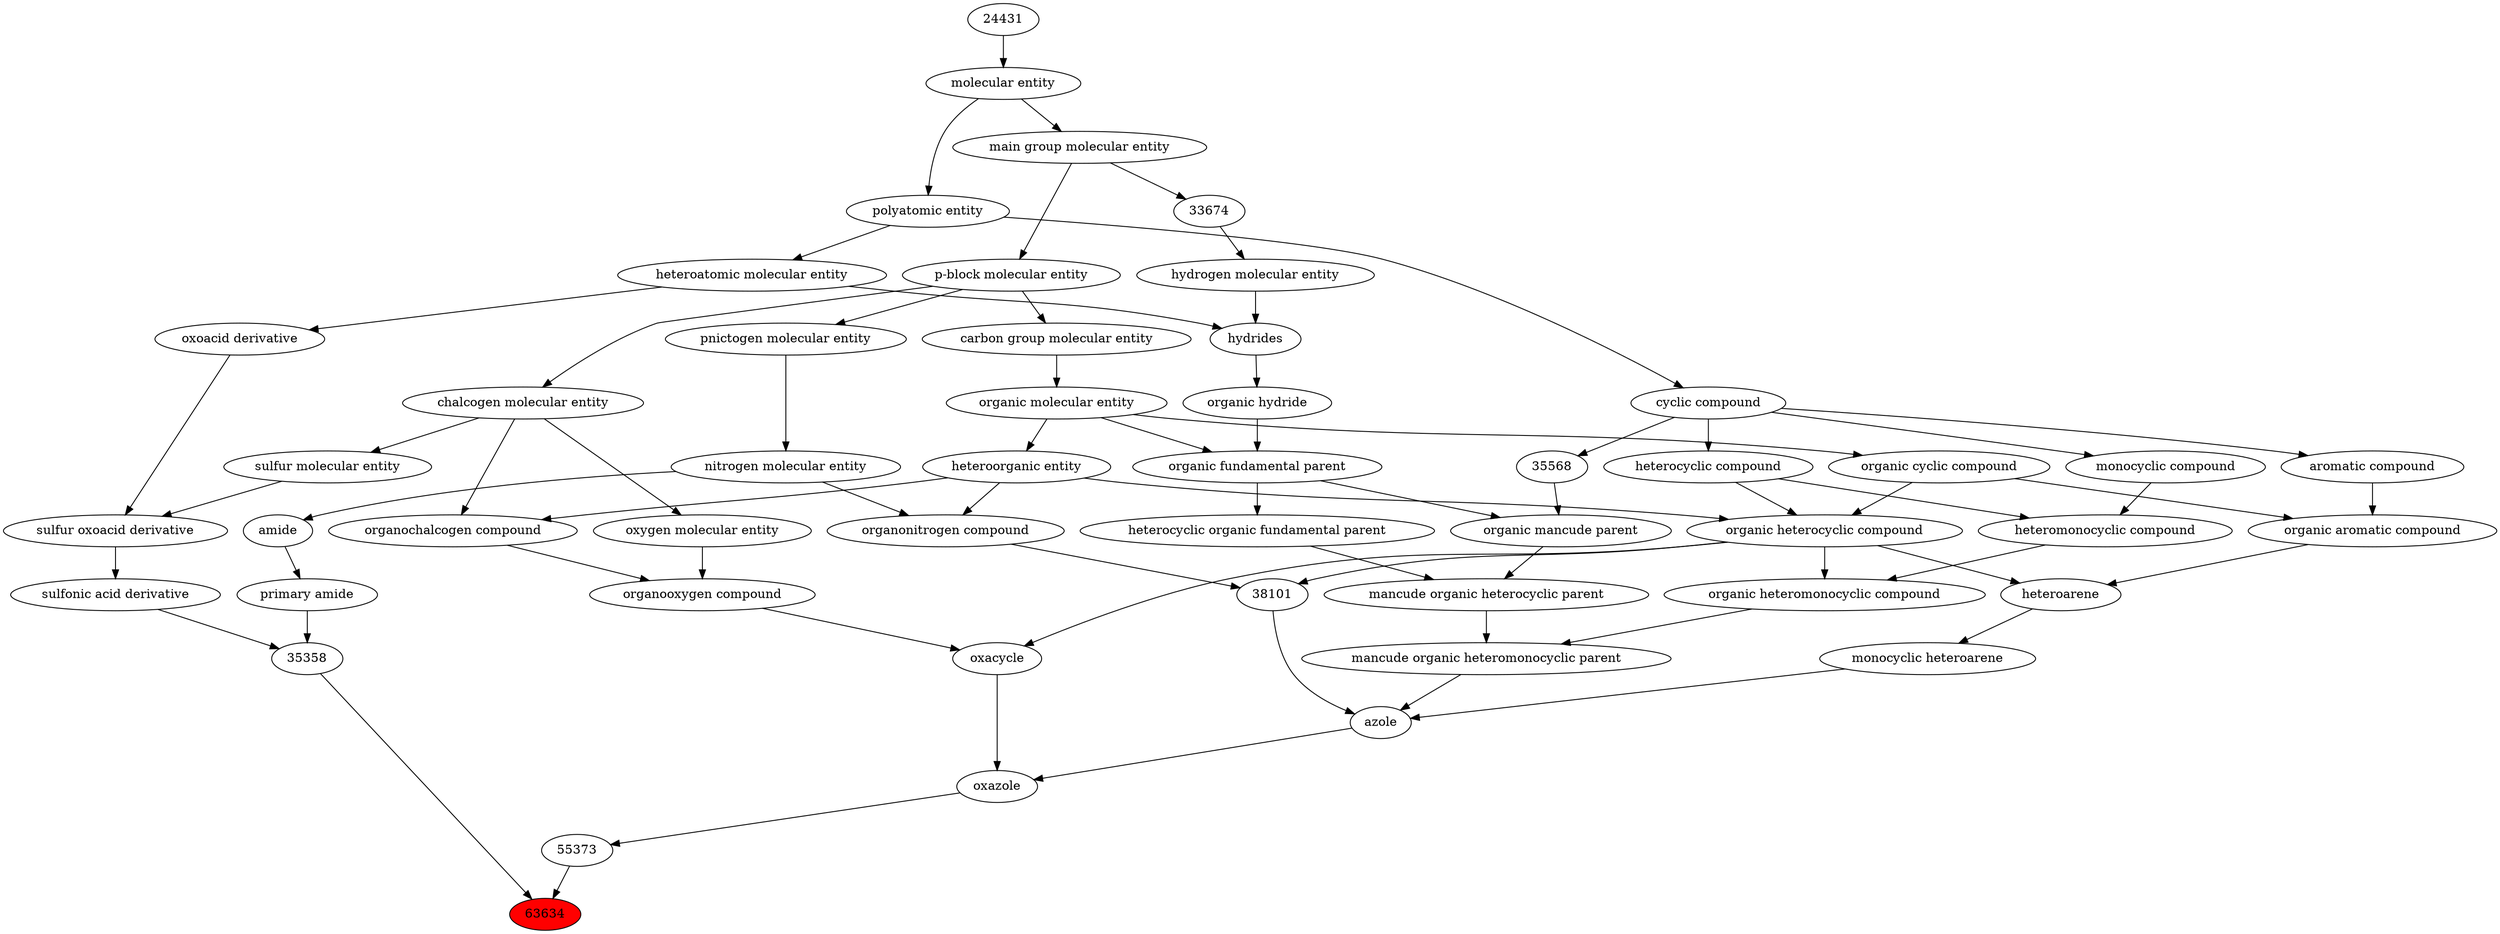 digraph tree{ 
63634 [label="63634" fillcolor=red style=filled]
55373 -> 63634
35358 -> 63634
55373 [label="55373"]
35790 -> 55373
35358 [label="35358"]
33552 -> 35358
33256 -> 35358
35790 [label="oxazole"]
38104 -> 35790
68452 -> 35790
33552 [label="sulfonic acid derivative"]
33424 -> 33552
33256 [label="primary amide"]
32988 -> 33256
38104 [label="oxacycle"]
24532 -> 38104
36963 -> 38104
68452 [label="azole"]
35555 -> 68452
38179 -> 68452
38101 -> 68452
33424 [label="sulfur oxoacid derivative"]
33241 -> 33424
26835 -> 33424
32988 [label="amide"]
51143 -> 32988
24532 [label="organic heterocyclic compound"]
33285 -> 24532
33832 -> 24532
5686 -> 24532
36963 [label="organooxygen compound"]
36962 -> 36963
25806 -> 36963
35555 [label="mancude organic heteromonocyclic parent"]
25693 -> 35555
35571 -> 35555
38179 [label="monocyclic heteroarene"]
33833 -> 38179
38101 [label="38101"]
24532 -> 38101
35352 -> 38101
33241 [label="oxoacid derivative"]
37577 -> 33241
26835 [label="sulfur molecular entity"]
33304 -> 26835
51143 [label="nitrogen molecular entity"]
33302 -> 51143
33285 [label="heteroorganic entity"]
50860 -> 33285
33832 [label="organic cyclic compound"]
50860 -> 33832
5686 [label="heterocyclic compound"]
33595 -> 5686
36962 [label="organochalcogen compound"]
33285 -> 36962
33304 -> 36962
25806 [label="oxygen molecular entity"]
33304 -> 25806
25693 [label="organic heteromonocyclic compound"]
33670 -> 25693
24532 -> 25693
35571 [label="mancude organic heterocyclic parent"]
35573 -> 35571
35552 -> 35571
33833 [label="heteroarene"]
33659 -> 33833
24532 -> 33833
35352 [label="organonitrogen compound"]
51143 -> 35352
33285 -> 35352
37577 [label="heteroatomic molecular entity"]
36357 -> 37577
33304 [label="chalcogen molecular entity"]
33675 -> 33304
33302 [label="pnictogen molecular entity"]
33675 -> 33302
50860 [label="organic molecular entity"]
33582 -> 50860
33595 [label="cyclic compound"]
36357 -> 33595
33670 [label="heteromonocyclic compound"]
5686 -> 33670
33661 -> 33670
35573 [label="organic mancude parent"]
35568 -> 35573
33245 -> 35573
35552 [label="heterocyclic organic fundamental parent"]
33245 -> 35552
33659 [label="organic aromatic compound"]
33832 -> 33659
33655 -> 33659
36357 [label="polyatomic entity"]
23367 -> 36357
33675 [label="p-block molecular entity"]
33579 -> 33675
33582 [label="carbon group molecular entity"]
33675 -> 33582
33661 [label="monocyclic compound"]
33595 -> 33661
35568 [label="35568"]
33595 -> 35568
33245 [label="organic fundamental parent"]
50860 -> 33245
37175 -> 33245
33655 [label="aromatic compound"]
33595 -> 33655
23367 [label="molecular entity"]
24431 -> 23367
33579 [label="main group molecular entity"]
23367 -> 33579
37175 [label="organic hydride"]
33692 -> 37175
24431 [label="24431"]
33692 [label="hydrides"]
33608 -> 33692
37577 -> 33692
33608 [label="hydrogen molecular entity"]
33674 -> 33608
33674 [label="33674"]
33579 -> 33674
}
